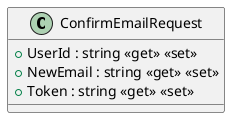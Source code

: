 @startuml
class ConfirmEmailRequest {
    + UserId : string <<get>> <<set>>
    + NewEmail : string <<get>> <<set>>
    + Token : string <<get>> <<set>>
}
@enduml
